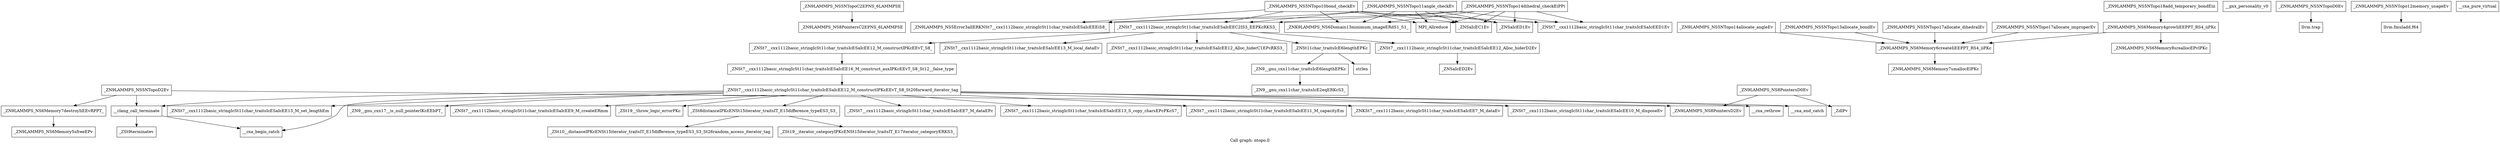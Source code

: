 digraph "Call graph: ntopo.ll" {
	label="Call graph: ntopo.ll";

	Node0x562914220d40 [shape=record,label="{_ZN9LAMMPS_NS5NTopoC2EPNS_6LAMMPSE}"];
	Node0x562914220d40 -> Node0x562914294720;
	Node0x5629142945d0 [shape=record,label="{_ZN9LAMMPS_NS5NTopoD2Ev}"];
	Node0x5629142945d0 -> Node0x562914294330;
	Node0x5629142945d0 -> Node0x562914280e40;
	Node0x5629142945d0 -> Node0x562914221930;
	Node0x562914294720 [shape=record,label="{_ZN9LAMMPS_NS8PointersC2EPNS_6LAMMPSE}"];
	Node0x56291422bb20 [shape=record,label="{_ZN9LAMMPS_NS5NTopo14allocate_angleEv}"];
	Node0x56291422bb20 -> Node0x562914288c20;
	Node0x562914294330 [shape=record,label="{_ZN9LAMMPS_NS6Memory7destroyIiEEvRPPT_}"];
	Node0x562914294330 -> Node0x562914251f90;
	Node0x56291424aba0 [shape=record,label="{__gxx_personality_v0}"];
	Node0x562914280e40 [shape=record,label="{__clang_call_terminate}"];
	Node0x562914280e40 -> Node0x562914249b90;
	Node0x562914280e40 -> Node0x56291428f2e0;
	Node0x562914249b90 [shape=record,label="{__cxa_begin_catch}"];
	Node0x56291428f2e0 [shape=record,label="{_ZSt9terminatev}"];
	Node0x5629142218b0 [shape=record,label="{_ZN9LAMMPS_NS5NTopoD0Ev}"];
	Node0x5629142218b0 -> Node0x562914284920;
	Node0x562914284920 [shape=record,label="{llvm.trap}"];
	Node0x56291428ca50 [shape=record,label="{_ZN9LAMMPS_NS5NTopo13allocate_bondEv}"];
	Node0x56291428ca50 -> Node0x562914288c20;
	Node0x562914288c20 [shape=record,label="{_ZN9LAMMPS_NS6Memory6createIiEEPPT_RS4_iiPKc}"];
	Node0x562914288c20 -> Node0x562914227fd0;
	Node0x56291423ae20 [shape=record,label="{_ZN9LAMMPS_NS5NTopo17allocate_dihedralEv}"];
	Node0x56291423ae20 -> Node0x562914288c20;
	Node0x5629142330f0 [shape=record,label="{_ZN9LAMMPS_NS5NTopo17allocate_improperEv}"];
	Node0x5629142330f0 -> Node0x562914288c20;
	Node0x562914233b00 [shape=record,label="{_ZN9LAMMPS_NS5NTopo10bond_checkEv}"];
	Node0x562914233b00 -> Node0x562914234a50;
	Node0x562914233b00 -> Node0x562914236320;
	Node0x562914233b00 -> Node0x5629142366e0;
	Node0x562914233b00 -> Node0x562914239b60;
	Node0x562914233b00 -> Node0x56291424e2b0;
	Node0x562914233b00 -> Node0x562914285be0;
	Node0x562914233b00 -> Node0x56291423d140;
	Node0x562914234a50 [shape=record,label="{_ZNK9LAMMPS_NS6Domain13minimum_imageERdS1_S1_}"];
	Node0x562914236320 [shape=record,label="{MPI_Allreduce}"];
	Node0x56291423d140 [shape=record,label="{_ZN9LAMMPS_NS5Error3allERKNSt7__cxx1112basic_stringIcSt11char_traitsIcESaIcEEEiS8_}"];
	Node0x5629142366e0 [shape=record,label="{_ZNSaIcEC1Ev}"];
	Node0x562914239b60 [shape=record,label="{_ZNSt7__cxx1112basic_stringIcSt11char_traitsIcESaIcEEC2IS3_EEPKcRKS3_}"];
	Node0x562914239b60 -> Node0x56291424b1d0;
	Node0x562914239b60 -> Node0x56291424c650;
	Node0x562914239b60 -> Node0x56291424d870;
	Node0x562914239b60 -> Node0x56291424b580;
	Node0x562914239b60 -> Node0x56291423c950;
	Node0x5629142515f0 [shape=record,label="{_ZN9LAMMPS_NS5NTopo18add_temporary_bondEiii}"];
	Node0x5629142515f0 -> Node0x56291424d780;
	Node0x562914285be0 [shape=record,label="{_ZNSt7__cxx1112basic_stringIcSt11char_traitsIcESaIcEED1Ev}"];
	Node0x56291424e2b0 [shape=record,label="{_ZNSaIcED1Ev}"];
	Node0x562914250460 [shape=record,label="{_ZN9LAMMPS_NS5NTopo11angle_checkEv}"];
	Node0x562914250460 -> Node0x562914234a50;
	Node0x562914250460 -> Node0x56291424e2b0;
	Node0x562914250460 -> Node0x562914285be0;
	Node0x562914250460 -> Node0x562914236320;
	Node0x562914250460 -> Node0x5629142366e0;
	Node0x562914250460 -> Node0x562914239b60;
	Node0x562914250460 -> Node0x56291423d140;
	Node0x56291429cad0 [shape=record,label="{_ZN9LAMMPS_NS5NTopo14dihedral_checkEiPPi}"];
	Node0x56291429cad0 -> Node0x562914234a50;
	Node0x56291429cad0 -> Node0x56291424e2b0;
	Node0x56291429cad0 -> Node0x562914285be0;
	Node0x56291429cad0 -> Node0x56291423d140;
	Node0x56291429cad0 -> Node0x562914239b60;
	Node0x56291429cad0 -> Node0x5629142366e0;
	Node0x56291429cad0 -> Node0x562914236320;
	Node0x56291424d780 [shape=record,label="{_ZN9LAMMPS_NS6Memory4growIiEEPPT_RS4_iiPKc}"];
	Node0x56291424d780 -> Node0x562914288c20;
	Node0x56291424d780 -> Node0x5629142857a0;
	Node0x56291425b770 [shape=record,label="{_ZN9LAMMPS_NS5NTopo12memory_usageEv}"];
	Node0x56291425b770 -> Node0x56291425f240;
	Node0x56291425f240 [shape=record,label="{llvm.fmuladd.f64}"];
	Node0x562914260b50 [shape=record,label="{__cxa_pure_virtual}"];
	Node0x562914221930 [shape=record,label="{_ZN9LAMMPS_NS8PointersD2Ev}"];
	Node0x5629142613e0 [shape=record,label="{_ZN9LAMMPS_NS8PointersD0Ev}"];
	Node0x5629142613e0 -> Node0x562914221930;
	Node0x5629142613e0 -> Node0x562914267550;
	Node0x562914267550 [shape=record,label="{_ZdlPv}"];
	Node0x562914251f90 [shape=record,label="{_ZN9LAMMPS_NS6Memory5sfreeEPv}"];
	Node0x562914227fd0 [shape=record,label="{_ZN9LAMMPS_NS6Memory7smallocElPKc}"];
	Node0x56291424b1d0 [shape=record,label="{_ZNSt7__cxx1112basic_stringIcSt11char_traitsIcESaIcEE13_M_local_dataEv}"];
	Node0x56291424c650 [shape=record,label="{_ZNSt7__cxx1112basic_stringIcSt11char_traitsIcESaIcEE12_Alloc_hiderC1EPcRKS3_}"];
	Node0x56291424b580 [shape=record,label="{_ZNSt7__cxx1112basic_stringIcSt11char_traitsIcESaIcEE12_M_constructIPKcEEvT_S8_}"];
	Node0x56291424b580 -> Node0x5629142822c0;
	Node0x56291424d870 [shape=record,label="{_ZNSt11char_traitsIcE6lengthEPKc}"];
	Node0x56291424d870 -> Node0x5629142861e0;
	Node0x56291424d870 -> Node0x562914287270;
	Node0x56291423c950 [shape=record,label="{_ZNSt7__cxx1112basic_stringIcSt11char_traitsIcESaIcEE12_Alloc_hiderD2Ev}"];
	Node0x56291423c950 -> Node0x562914287e80;
	Node0x5629142822c0 [shape=record,label="{_ZNSt7__cxx1112basic_stringIcSt11char_traitsIcESaIcEE16_M_construct_auxIPKcEEvT_S8_St12__false_type}"];
	Node0x5629142822c0 -> Node0x56291423bf20;
	Node0x56291423bf20 [shape=record,label="{_ZNSt7__cxx1112basic_stringIcSt11char_traitsIcESaIcEE12_M_constructIPKcEEvT_S8_St20forward_iterator_tag}"];
	Node0x56291423bf20 -> Node0x5629142899b0;
	Node0x56291423bf20 -> Node0x56291428a480;
	Node0x56291423bf20 -> Node0x56291428bb40;
	Node0x56291423bf20 -> Node0x56291428c700;
	Node0x56291423bf20 -> Node0x56291428d040;
	Node0x56291423bf20 -> Node0x56291428e050;
	Node0x56291423bf20 -> Node0x56291428ec50;
	Node0x56291423bf20 -> Node0x56291428c5f0;
	Node0x56291423bf20 -> Node0x562914249b90;
	Node0x56291423bf20 -> Node0x5629142a1550;
	Node0x56291423bf20 -> Node0x5629142a15d0;
	Node0x56291423bf20 -> Node0x5629142a1650;
	Node0x56291423bf20 -> Node0x5629142a16d0;
	Node0x56291423bf20 -> Node0x562914280e40;
	Node0x5629142899b0 [shape=record,label="{_ZN9__gnu_cxx17__is_null_pointerIKcEEbPT_}"];
	Node0x56291428a480 [shape=record,label="{_ZSt19__throw_logic_errorPKc}"];
	Node0x56291428bb40 [shape=record,label="{_ZSt8distanceIPKcENSt15iterator_traitsIT_E15difference_typeES3_S3_}"];
	Node0x56291428bb40 -> Node0x5629142a1750;
	Node0x56291428bb40 -> Node0x56291428cf30;
	Node0x56291428d040 [shape=record,label="{_ZNSt7__cxx1112basic_stringIcSt11char_traitsIcESaIcEE7_M_dataEPc}"];
	Node0x56291428c700 [shape=record,label="{_ZNSt7__cxx1112basic_stringIcSt11char_traitsIcESaIcEE9_M_createERmm}"];
	Node0x56291428e050 [shape=record,label="{_ZNSt7__cxx1112basic_stringIcSt11char_traitsIcESaIcEE11_M_capacityEm}"];
	Node0x56291428c5f0 [shape=record,label="{_ZNSt7__cxx1112basic_stringIcSt11char_traitsIcESaIcEE13_S_copy_charsEPcPKcS7_}"];
	Node0x56291428ec50 [shape=record,label="{_ZNKSt7__cxx1112basic_stringIcSt11char_traitsIcESaIcEE7_M_dataEv}"];
	Node0x5629142a1550 [shape=record,label="{_ZNSt7__cxx1112basic_stringIcSt11char_traitsIcESaIcEE10_M_disposeEv}"];
	Node0x5629142a15d0 [shape=record,label="{__cxa_rethrow}"];
	Node0x5629142a1650 [shape=record,label="{__cxa_end_catch}"];
	Node0x5629142a16d0 [shape=record,label="{_ZNSt7__cxx1112basic_stringIcSt11char_traitsIcESaIcEE13_M_set_lengthEm}"];
	Node0x56291428cf30 [shape=record,label="{_ZSt10__distanceIPKcENSt15iterator_traitsIT_E15difference_typeES3_S3_St26random_access_iterator_tag}"];
	Node0x5629142a1750 [shape=record,label="{_ZSt19__iterator_categoryIPKcENSt15iterator_traitsIT_E17iterator_categoryERKS3_}"];
	Node0x5629142861e0 [shape=record,label="{_ZN9__gnu_cxx11char_traitsIcE6lengthEPKc}"];
	Node0x5629142861e0 -> Node0x5629142407a0;
	Node0x562914287270 [shape=record,label="{strlen}"];
	Node0x5629142407a0 [shape=record,label="{_ZN9__gnu_cxx11char_traitsIcE2eqERKcS3_}"];
	Node0x562914287e80 [shape=record,label="{_ZNSaIcED2Ev}"];
	Node0x5629142857a0 [shape=record,label="{_ZN9LAMMPS_NS6Memory8sreallocEPvlPKc}"];
}

